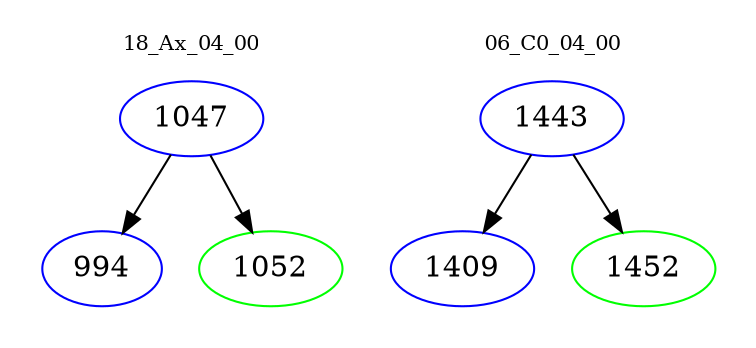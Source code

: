 digraph{
subgraph cluster_0 {
color = white
label = "18_Ax_04_00";
fontsize=10;
T0_1047 [label="1047", color="blue"]
T0_1047 -> T0_994 [color="black"]
T0_994 [label="994", color="blue"]
T0_1047 -> T0_1052 [color="black"]
T0_1052 [label="1052", color="green"]
}
subgraph cluster_1 {
color = white
label = "06_C0_04_00";
fontsize=10;
T1_1443 [label="1443", color="blue"]
T1_1443 -> T1_1409 [color="black"]
T1_1409 [label="1409", color="blue"]
T1_1443 -> T1_1452 [color="black"]
T1_1452 [label="1452", color="green"]
}
}
